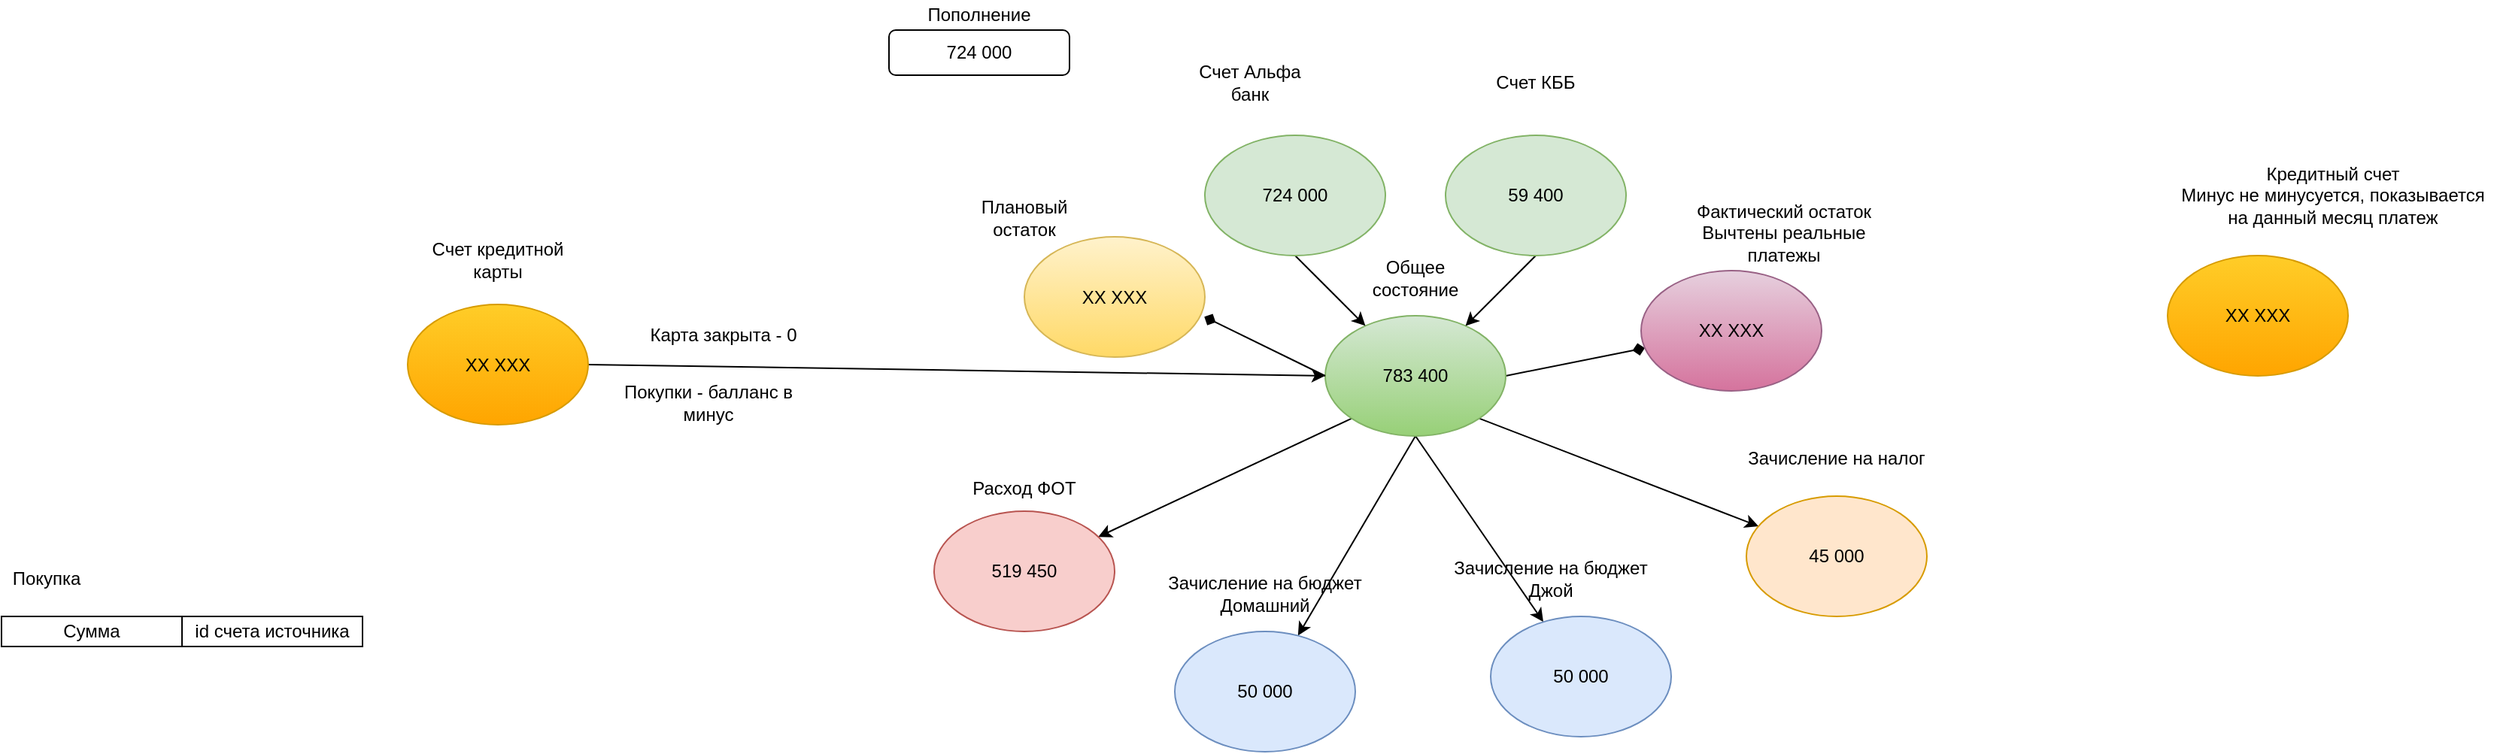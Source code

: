 <mxfile version="24.4.0" type="device" pages="6">
  <diagram id="iuZjRWpve-a5__vY8rwS" name="Page-5">
    <mxGraphModel dx="2908" dy="1920" grid="1" gridSize="10" guides="1" tooltips="1" connect="1" arrows="1" fold="1" page="1" pageScale="1" pageWidth="850" pageHeight="1100" math="0" shadow="0">
      <root>
        <mxCell id="0" />
        <mxCell id="1" parent="0" />
        <mxCell id="AP5XLw4XCCSd0lRuGmDQ-10" style="edgeStyle=none;rounded=0;orthogonalLoop=1;jettySize=auto;html=1;exitX=0;exitY=1;exitDx=0;exitDy=0;" parent="1" source="AP5XLw4XCCSd0lRuGmDQ-1" target="AP5XLw4XCCSd0lRuGmDQ-8" edge="1">
          <mxGeometry relative="1" as="geometry" />
        </mxCell>
        <mxCell id="AP5XLw4XCCSd0lRuGmDQ-11" style="edgeStyle=none;rounded=0;orthogonalLoop=1;jettySize=auto;html=1;exitX=1;exitY=1;exitDx=0;exitDy=0;" parent="1" source="AP5XLw4XCCSd0lRuGmDQ-1" target="AP5XLw4XCCSd0lRuGmDQ-6" edge="1">
          <mxGeometry relative="1" as="geometry" />
        </mxCell>
        <mxCell id="AP5XLw4XCCSd0lRuGmDQ-14" style="edgeStyle=none;rounded=0;orthogonalLoop=1;jettySize=auto;html=1;exitX=0.5;exitY=1;exitDx=0;exitDy=0;" parent="1" source="AP5XLw4XCCSd0lRuGmDQ-1" target="AP5XLw4XCCSd0lRuGmDQ-12" edge="1">
          <mxGeometry relative="1" as="geometry" />
        </mxCell>
        <mxCell id="6WJ-I_CSZ7K3Tz6eAal0-6" style="edgeStyle=none;rounded=0;orthogonalLoop=1;jettySize=auto;html=1;exitX=1;exitY=0.5;exitDx=0;exitDy=0;endArrow=diamond;endFill=1;" parent="1" source="AP5XLw4XCCSd0lRuGmDQ-1" target="6WJ-I_CSZ7K3Tz6eAal0-4" edge="1">
          <mxGeometry relative="1" as="geometry" />
        </mxCell>
        <mxCell id="6WJ-I_CSZ7K3Tz6eAal0-9" style="edgeStyle=none;rounded=0;orthogonalLoop=1;jettySize=auto;html=1;exitX=0.5;exitY=1;exitDx=0;exitDy=0;" parent="1" source="AP5XLw4XCCSd0lRuGmDQ-1" target="6WJ-I_CSZ7K3Tz6eAal0-7" edge="1">
          <mxGeometry relative="1" as="geometry" />
        </mxCell>
        <mxCell id="AP5XLw4XCCSd0lRuGmDQ-1" value="783 400" style="ellipse;whiteSpace=wrap;html=1;fillColor=#d5e8d4;strokeColor=#82b366;gradientColor=#97d077;" parent="1" vertex="1">
          <mxGeometry x="240" y="40" width="120" height="80" as="geometry" />
        </mxCell>
        <mxCell id="AP5XLw4XCCSd0lRuGmDQ-4" style="edgeStyle=none;rounded=0;orthogonalLoop=1;jettySize=auto;html=1;exitX=0.5;exitY=1;exitDx=0;exitDy=0;" parent="1" source="AP5XLw4XCCSd0lRuGmDQ-2" target="AP5XLw4XCCSd0lRuGmDQ-1" edge="1">
          <mxGeometry relative="1" as="geometry" />
        </mxCell>
        <mxCell id="AP5XLw4XCCSd0lRuGmDQ-2" value="724 000" style="ellipse;whiteSpace=wrap;html=1;fillColor=#d5e8d4;strokeColor=#82b366;" parent="1" vertex="1">
          <mxGeometry x="160" y="-80" width="120" height="80" as="geometry" />
        </mxCell>
        <mxCell id="AP5XLw4XCCSd0lRuGmDQ-5" style="edgeStyle=none;rounded=0;orthogonalLoop=1;jettySize=auto;html=1;exitX=0.5;exitY=1;exitDx=0;exitDy=0;" parent="1" source="AP5XLw4XCCSd0lRuGmDQ-3" target="AP5XLw4XCCSd0lRuGmDQ-1" edge="1">
          <mxGeometry relative="1" as="geometry" />
        </mxCell>
        <mxCell id="AP5XLw4XCCSd0lRuGmDQ-3" value="59 400" style="ellipse;whiteSpace=wrap;html=1;fillColor=#d5e8d4;strokeColor=#82b366;" parent="1" vertex="1">
          <mxGeometry x="320" y="-80" width="120" height="80" as="geometry" />
        </mxCell>
        <mxCell id="AP5XLw4XCCSd0lRuGmDQ-6" value="45 000" style="ellipse;whiteSpace=wrap;html=1;fillColor=#ffe6cc;strokeColor=#d79b00;" parent="1" vertex="1">
          <mxGeometry x="520" y="160" width="120" height="80" as="geometry" />
        </mxCell>
        <mxCell id="AP5XLw4XCCSd0lRuGmDQ-7" value="Зачисление на налог" style="text;html=1;align=center;verticalAlign=middle;whiteSpace=wrap;rounded=0;" parent="1" vertex="1">
          <mxGeometry x="510" y="120" width="140" height="30" as="geometry" />
        </mxCell>
        <mxCell id="AP5XLw4XCCSd0lRuGmDQ-8" value="519 450" style="ellipse;whiteSpace=wrap;html=1;fillColor=#f8cecc;strokeColor=#b85450;" parent="1" vertex="1">
          <mxGeometry x="-20" y="170" width="120" height="80" as="geometry" />
        </mxCell>
        <mxCell id="AP5XLw4XCCSd0lRuGmDQ-9" value="Расход ФОТ" style="text;html=1;align=center;verticalAlign=middle;whiteSpace=wrap;rounded=0;" parent="1" vertex="1">
          <mxGeometry x="-30" y="140" width="140" height="30" as="geometry" />
        </mxCell>
        <mxCell id="AP5XLw4XCCSd0lRuGmDQ-12" value="50 000" style="ellipse;whiteSpace=wrap;html=1;fillColor=#dae8fc;strokeColor=#6c8ebf;" parent="1" vertex="1">
          <mxGeometry x="140" y="250" width="120" height="80" as="geometry" />
        </mxCell>
        <mxCell id="AP5XLw4XCCSd0lRuGmDQ-13" value="Зачисление на бюджет Домашний" style="text;html=1;align=center;verticalAlign=middle;whiteSpace=wrap;rounded=0;" parent="1" vertex="1">
          <mxGeometry x="130" y="210" width="140" height="30" as="geometry" />
        </mxCell>
        <mxCell id="6WJ-I_CSZ7K3Tz6eAal0-1" value="XX XXX" style="ellipse;whiteSpace=wrap;html=1;fillColor=#fff2cc;strokeColor=#d6b656;gradientColor=#ffd966;" parent="1" vertex="1">
          <mxGeometry x="40" y="-12.5" width="120" height="80" as="geometry" />
        </mxCell>
        <mxCell id="6WJ-I_CSZ7K3Tz6eAal0-2" value="Плановый остаток" style="text;html=1;align=center;verticalAlign=middle;whiteSpace=wrap;rounded=0;" parent="1" vertex="1">
          <mxGeometry x="-10" y="-40" width="100" height="30" as="geometry" />
        </mxCell>
        <mxCell id="6WJ-I_CSZ7K3Tz6eAal0-3" style="edgeStyle=none;rounded=0;orthogonalLoop=1;jettySize=auto;html=1;exitX=0;exitY=0.5;exitDx=0;exitDy=0;entryX=0.997;entryY=0.665;entryDx=0;entryDy=0;entryPerimeter=0;endArrow=diamond;endFill=1;" parent="1" source="AP5XLw4XCCSd0lRuGmDQ-1" target="6WJ-I_CSZ7K3Tz6eAal0-1" edge="1">
          <mxGeometry relative="1" as="geometry" />
        </mxCell>
        <mxCell id="6WJ-I_CSZ7K3Tz6eAal0-4" value="XX XXX" style="ellipse;whiteSpace=wrap;html=1;fillColor=#e6d0de;strokeColor=#996185;gradientColor=#d5739d;" parent="1" vertex="1">
          <mxGeometry x="450" y="10" width="120" height="80" as="geometry" />
        </mxCell>
        <mxCell id="6WJ-I_CSZ7K3Tz6eAal0-5" value="Фактический остаток&lt;br&gt;Вычтены реальные платежы" style="text;html=1;align=center;verticalAlign=middle;whiteSpace=wrap;rounded=0;" parent="1" vertex="1">
          <mxGeometry x="470" y="-40" width="150" height="50" as="geometry" />
        </mxCell>
        <mxCell id="6WJ-I_CSZ7K3Tz6eAal0-7" value="50 000" style="ellipse;whiteSpace=wrap;html=1;fillColor=#dae8fc;strokeColor=#6c8ebf;" parent="1" vertex="1">
          <mxGeometry x="350" y="240" width="120" height="80" as="geometry" />
        </mxCell>
        <mxCell id="6WJ-I_CSZ7K3Tz6eAal0-8" value="Зачисление на бюджет Джой" style="text;html=1;align=center;verticalAlign=middle;whiteSpace=wrap;rounded=0;" parent="1" vertex="1">
          <mxGeometry x="320" y="200" width="140" height="30" as="geometry" />
        </mxCell>
        <mxCell id="6WJ-I_CSZ7K3Tz6eAal0-20" style="edgeStyle=none;rounded=0;orthogonalLoop=1;jettySize=auto;html=1;exitX=1;exitY=0.5;exitDx=0;exitDy=0;entryX=0;entryY=0.5;entryDx=0;entryDy=0;" parent="1" source="6WJ-I_CSZ7K3Tz6eAal0-10" target="AP5XLw4XCCSd0lRuGmDQ-1" edge="1">
          <mxGeometry relative="1" as="geometry" />
        </mxCell>
        <mxCell id="6WJ-I_CSZ7K3Tz6eAal0-10" value="ХХ ХХХ" style="ellipse;whiteSpace=wrap;html=1;fillColor=#ffcd28;strokeColor=#d79b00;gradientColor=#ffa500;" parent="1" vertex="1">
          <mxGeometry x="-370" y="32.5" width="120" height="80" as="geometry" />
        </mxCell>
        <mxCell id="6WJ-I_CSZ7K3Tz6eAal0-11" value="Счет кредитной карты" style="text;html=1;align=center;verticalAlign=middle;whiteSpace=wrap;rounded=0;" parent="1" vertex="1">
          <mxGeometry x="-360" y="-12.5" width="100" height="30" as="geometry" />
        </mxCell>
        <mxCell id="6WJ-I_CSZ7K3Tz6eAal0-12" value="Сумма" style="rounded=0;whiteSpace=wrap;html=1;" parent="1" vertex="1">
          <mxGeometry x="-640" y="240" width="120" height="20" as="geometry" />
        </mxCell>
        <mxCell id="6WJ-I_CSZ7K3Tz6eAal0-13" value="Покупка" style="text;html=1;align=center;verticalAlign=middle;whiteSpace=wrap;rounded=0;" parent="1" vertex="1">
          <mxGeometry x="-640" y="200" width="60" height="30" as="geometry" />
        </mxCell>
        <mxCell id="6WJ-I_CSZ7K3Tz6eAal0-14" value="id счета источника" style="rounded=0;whiteSpace=wrap;html=1;" parent="1" vertex="1">
          <mxGeometry x="-520" y="240" width="120" height="20" as="geometry" />
        </mxCell>
        <mxCell id="6WJ-I_CSZ7K3Tz6eAal0-15" value="Счет Альфа банк" style="text;html=1;align=center;verticalAlign=middle;whiteSpace=wrap;rounded=0;" parent="1" vertex="1">
          <mxGeometry x="150" y="-130" width="80" height="30" as="geometry" />
        </mxCell>
        <mxCell id="6WJ-I_CSZ7K3Tz6eAal0-16" value="Счет КББ" style="text;html=1;align=center;verticalAlign=middle;whiteSpace=wrap;rounded=0;" parent="1" vertex="1">
          <mxGeometry x="340" y="-130" width="80" height="30" as="geometry" />
        </mxCell>
        <mxCell id="6WJ-I_CSZ7K3Tz6eAal0-17" value="724 000" style="rounded=1;whiteSpace=wrap;html=1;" parent="1" vertex="1">
          <mxGeometry x="-50" y="-150" width="120" height="30" as="geometry" />
        </mxCell>
        <mxCell id="6WJ-I_CSZ7K3Tz6eAal0-18" value="Пополнение" style="text;html=1;align=center;verticalAlign=middle;whiteSpace=wrap;rounded=0;" parent="1" vertex="1">
          <mxGeometry x="-50" y="-170" width="120" height="20" as="geometry" />
        </mxCell>
        <mxCell id="6WJ-I_CSZ7K3Tz6eAal0-21" value="Общее состояние" style="text;html=1;align=center;verticalAlign=middle;whiteSpace=wrap;rounded=0;" parent="1" vertex="1">
          <mxGeometry x="270" width="60" height="30" as="geometry" />
        </mxCell>
        <mxCell id="6WJ-I_CSZ7K3Tz6eAal0-22" value="Карта закрыта - 0" style="text;html=1;align=center;verticalAlign=middle;whiteSpace=wrap;rounded=0;" parent="1" vertex="1">
          <mxGeometry x="-220" y="37.5" width="120" height="30" as="geometry" />
        </mxCell>
        <mxCell id="6WJ-I_CSZ7K3Tz6eAal0-23" value="Покупки - балланс в минус" style="text;html=1;align=center;verticalAlign=middle;whiteSpace=wrap;rounded=0;" parent="1" vertex="1">
          <mxGeometry x="-230" y="82.5" width="120" height="30" as="geometry" />
        </mxCell>
        <mxCell id="6WJ-I_CSZ7K3Tz6eAal0-24" value="ХХ ХХХ" style="ellipse;whiteSpace=wrap;html=1;fillColor=#ffcd28;strokeColor=#d79b00;gradientColor=#ffa500;" parent="1" vertex="1">
          <mxGeometry x="800" width="120" height="80" as="geometry" />
        </mxCell>
        <mxCell id="6WJ-I_CSZ7K3Tz6eAal0-25" value="Кредитный счет&lt;br&gt;Минус не минусуется, показывается на данный месяц платеж" style="text;html=1;align=center;verticalAlign=middle;whiteSpace=wrap;rounded=0;" parent="1" vertex="1">
          <mxGeometry x="800" y="-55" width="220" height="30" as="geometry" />
        </mxCell>
      </root>
    </mxGraphModel>
  </diagram>
  <diagram id="m3cieyyXN4CQOUxPBQ2-" name="Page-2">
    <mxGraphModel dx="2074" dy="836" grid="1" gridSize="10" guides="1" tooltips="1" connect="1" arrows="1" fold="1" page="1" pageScale="1" pageWidth="850" pageHeight="1100" math="0" shadow="0">
      <root>
        <mxCell id="0" />
        <mxCell id="1" parent="0" />
        <mxCell id="Swn6fYovaJaSS6tm9x0M-3" value="Движение" style="edgeStyle=none;rounded=0;orthogonalLoop=1;jettySize=auto;html=1;exitX=1;exitY=0.5;exitDx=0;exitDy=0;" parent="1" source="Swn6fYovaJaSS6tm9x0M-1" target="Swn6fYovaJaSS6tm9x0M-2" edge="1">
          <mxGeometry relative="1" as="geometry" />
        </mxCell>
        <mxCell id="Swn6fYovaJaSS6tm9x0M-1" value="Счет" style="rounded=0;whiteSpace=wrap;html=1;fontSize=22;" parent="1" vertex="1">
          <mxGeometry x="80" y="80" width="120" height="80" as="geometry" />
        </mxCell>
        <mxCell id="Swn6fYovaJaSS6tm9x0M-2" value="Бюджет" style="rounded=0;whiteSpace=wrap;html=1;fontSize=22;" parent="1" vertex="1">
          <mxGeometry x="400" y="80" width="120" height="80" as="geometry" />
        </mxCell>
        <mxCell id="Swn6fYovaJaSS6tm9x0M-6" style="edgeStyle=none;rounded=0;orthogonalLoop=1;jettySize=auto;html=1;exitX=0;exitY=0.5;exitDx=0;exitDy=0;entryX=1;entryY=0.5;entryDx=0;entryDy=0;" parent="1" source="Swn6fYovaJaSS6tm9x0M-4" target="Swn6fYovaJaSS6tm9x0M-5" edge="1">
          <mxGeometry relative="1" as="geometry" />
        </mxCell>
        <mxCell id="Swn6fYovaJaSS6tm9x0M-8" style="edgeStyle=none;rounded=0;orthogonalLoop=1;jettySize=auto;html=1;exitX=0.5;exitY=0;exitDx=0;exitDy=0;" parent="1" source="Swn6fYovaJaSS6tm9x0M-4" target="Swn6fYovaJaSS6tm9x0M-7" edge="1">
          <mxGeometry relative="1" as="geometry" />
        </mxCell>
        <mxCell id="Swn6fYovaJaSS6tm9x0M-4" value="Расход" style="rounded=0;whiteSpace=wrap;html=1;fontSize=22;" parent="1" vertex="1">
          <mxGeometry x="320" y="440" width="120" height="80" as="geometry" />
        </mxCell>
        <mxCell id="Swn6fYovaJaSS6tm9x0M-5" value="Счет" style="rounded=0;whiteSpace=wrap;html=1;fontSize=22;" parent="1" vertex="1">
          <mxGeometry x="80" y="280" width="120" height="80" as="geometry" />
        </mxCell>
        <mxCell id="Swn6fYovaJaSS6tm9x0M-7" value="Бюджет" style="rounded=0;whiteSpace=wrap;html=1;fontSize=22;" parent="1" vertex="1">
          <mxGeometry x="360" y="280" width="120" height="80" as="geometry" />
        </mxCell>
        <mxCell id="38abc-FPtMceBV46bopI-1" value="Плановое перемещение;&lt;div&gt;не реализованое&lt;/div&gt;" style="text;html=1;align=center;verticalAlign=middle;whiteSpace=wrap;rounded=0;fontSize=22;" parent="1" vertex="1">
          <mxGeometry x="580" y="80" width="200" height="75" as="geometry" />
        </mxCell>
        <mxCell id="38abc-FPtMceBV46bopI-2" value="Реальный расход" style="text;html=1;align=center;verticalAlign=middle;whiteSpace=wrap;rounded=0;fontSize=22;" parent="1" vertex="1">
          <mxGeometry x="600" y="320" width="200" height="75" as="geometry" />
        </mxCell>
      </root>
    </mxGraphModel>
  </diagram>
  <diagram id="Uqr3h_WOEsZo6Dbe5WrB" name="Страницы">
    <mxGraphModel dx="2963" dy="1194" grid="1" gridSize="10" guides="1" tooltips="1" connect="1" arrows="1" fold="1" page="1" pageScale="1" pageWidth="850" pageHeight="1100" math="0" shadow="0">
      <root>
        <mxCell id="0" />
        <mxCell id="1" parent="0" />
      </root>
    </mxGraphModel>
  </diagram>
  <diagram id="beQNFERqDCvBRCaADxz8" name="Page-4">
    <mxGraphModel dx="4140" dy="984" grid="1" gridSize="10" guides="1" tooltips="1" connect="1" arrows="1" fold="1" page="1" pageScale="1" pageWidth="850" pageHeight="1100" math="0" shadow="0">
      <root>
        <mxCell id="0" />
        <mxCell id="1" parent="0" />
        <mxCell id="48mFRqe5ACZ61hXAWXZH-1" value="Счет Тинькофф" style="rounded=0;whiteSpace=wrap;html=1;fontSize=22;" vertex="1" parent="1">
          <mxGeometry x="80" y="80" width="120" height="80" as="geometry" />
        </mxCell>
        <mxCell id="48mFRqe5ACZ61hXAWXZH-2" value="Счет Альфа" style="rounded=0;whiteSpace=wrap;html=1;fontSize=22;" vertex="1" parent="1">
          <mxGeometry x="280" y="80" width="120" height="80" as="geometry" />
        </mxCell>
        <mxCell id="48mFRqe5ACZ61hXAWXZH-3" value="Счет КББ" style="rounded=0;whiteSpace=wrap;html=1;fontSize=22;" vertex="1" parent="1">
          <mxGeometry x="960" y="80" width="120" height="80" as="geometry" />
        </mxCell>
        <mxCell id="48mFRqe5ACZ61hXAWXZH-4" value="Счет Альфа кред" style="rounded=0;whiteSpace=wrap;html=1;fontSize=22;" vertex="1" parent="1">
          <mxGeometry x="560" y="80" width="120" height="80" as="geometry" />
        </mxCell>
        <mxCell id="48mFRqe5ACZ61hXAWXZH-5" style="edgeStyle=none;rounded=0;orthogonalLoop=1;jettySize=auto;html=1;exitX=0.5;exitY=0;exitDx=0;exitDy=0;" edge="1" parent="1" source="48mFRqe5ACZ61hXAWXZH-6" target="48mFRqe5ACZ61hXAWXZH-4">
          <mxGeometry relative="1" as="geometry" />
        </mxCell>
        <mxCell id="48mFRqe5ACZ61hXAWXZH-6" value="Первоначальное состояние - долг" style="rounded=0;whiteSpace=wrap;html=1;fontSize=22;" vertex="1" parent="1">
          <mxGeometry x="560" y="200" width="160" height="90" as="geometry" />
        </mxCell>
        <mxCell id="48mFRqe5ACZ61hXAWXZH-7" style="edgeStyle=none;rounded=0;orthogonalLoop=1;jettySize=auto;html=1;exitX=0.5;exitY=0;exitDx=0;exitDy=0;" edge="1" parent="1" source="48mFRqe5ACZ61hXAWXZH-8" target="48mFRqe5ACZ61hXAWXZH-6">
          <mxGeometry relative="1" as="geometry" />
        </mxCell>
        <mxCell id="48mFRqe5ACZ61hXAWXZH-8" value="Расход" style="swimlane;fontSize=22;startSize=40;" vertex="1" parent="1">
          <mxGeometry x="590" y="350" width="200" height="140" as="geometry" />
        </mxCell>
        <mxCell id="48mFRqe5ACZ61hXAWXZH-9" value="167 000" style="text;html=1;align=center;verticalAlign=middle;resizable=0;points=[];autosize=1;strokeColor=none;fillColor=none;fontSize=22;" vertex="1" parent="48mFRqe5ACZ61hXAWXZH-8">
          <mxGeometry x="50" y="70" width="100" height="40" as="geometry" />
        </mxCell>
        <mxCell id="48mFRqe5ACZ61hXAWXZH-10" style="edgeStyle=none;rounded=0;orthogonalLoop=1;jettySize=auto;html=1;exitX=0.5;exitY=0;exitDx=0;exitDy=0;entryX=0.5;entryY=1;entryDx=0;entryDy=0;" edge="1" parent="1" source="48mFRqe5ACZ61hXAWXZH-12" target="48mFRqe5ACZ61hXAWXZH-1">
          <mxGeometry relative="1" as="geometry" />
        </mxCell>
        <mxCell id="48mFRqe5ACZ61hXAWXZH-11" style="edgeStyle=none;rounded=0;orthogonalLoop=1;jettySize=auto;html=1;exitX=0.75;exitY=0;exitDx=0;exitDy=0;" edge="1" parent="1" source="48mFRqe5ACZ61hXAWXZH-12" target="48mFRqe5ACZ61hXAWXZH-4">
          <mxGeometry relative="1" as="geometry" />
        </mxCell>
        <mxCell id="48mFRqe5ACZ61hXAWXZH-12" value="Таблица расходов" style="rounded=0;whiteSpace=wrap;html=1;fontSize=22;" vertex="1" parent="1">
          <mxGeometry x="-40" y="400" width="120" height="80" as="geometry" />
        </mxCell>
        <mxCell id="48mFRqe5ACZ61hXAWXZH-13" style="edgeStyle=none;rounded=0;orthogonalLoop=1;jettySize=auto;html=1;exitX=0.5;exitY=0;exitDx=0;exitDy=0;entryX=0.25;entryY=1;entryDx=0;entryDy=0;" edge="1" parent="1" source="48mFRqe5ACZ61hXAWXZH-15" target="48mFRqe5ACZ61hXAWXZH-1">
          <mxGeometry relative="1" as="geometry" />
        </mxCell>
        <mxCell id="48mFRqe5ACZ61hXAWXZH-14" style="edgeStyle=none;rounded=0;orthogonalLoop=1;jettySize=auto;html=1;exitX=1;exitY=0;exitDx=0;exitDy=0;" edge="1" parent="1" source="48mFRqe5ACZ61hXAWXZH-15" target="48mFRqe5ACZ61hXAWXZH-4">
          <mxGeometry relative="1" as="geometry" />
        </mxCell>
        <mxCell id="48mFRqe5ACZ61hXAWXZH-15" value="Таблица поступлений" style="rounded=0;whiteSpace=wrap;html=1;fontSize=22;" vertex="1" parent="1">
          <mxGeometry x="-320" y="400" width="120" height="80" as="geometry" />
        </mxCell>
        <mxCell id="48mFRqe5ACZ61hXAWXZH-16" style="edgeStyle=none;rounded=0;orthogonalLoop=1;jettySize=auto;html=1;exitX=0;exitY=0.5;exitDx=0;exitDy=0;" edge="1" parent="1" source="48mFRqe5ACZ61hXAWXZH-17" target="48mFRqe5ACZ61hXAWXZH-22">
          <mxGeometry relative="1" as="geometry" />
        </mxCell>
        <mxCell id="48mFRqe5ACZ61hXAWXZH-17" value="Пункт расхода" style="rounded=0;whiteSpace=wrap;html=1;fontSize=22;" vertex="1" parent="1">
          <mxGeometry x="40" y="600" width="480" height="40" as="geometry" />
        </mxCell>
        <mxCell id="48mFRqe5ACZ61hXAWXZH-18" value="Сумма" style="rounded=0;whiteSpace=wrap;html=1;fontSize=22;" vertex="1" parent="1">
          <mxGeometry x="40" y="640" width="160" height="40" as="geometry" />
        </mxCell>
        <mxCell id="48mFRqe5ACZ61hXAWXZH-19" value="Кол-во" style="rounded=0;whiteSpace=wrap;html=1;fontSize=22;" vertex="1" parent="1">
          <mxGeometry x="200" y="640" width="160" height="40" as="geometry" />
        </mxCell>
        <mxCell id="48mFRqe5ACZ61hXAWXZH-20" value="Бюджет" style="rounded=0;whiteSpace=wrap;html=1;fontSize=22;" vertex="1" parent="1">
          <mxGeometry x="360" y="640" width="160" height="40" as="geometry" />
        </mxCell>
        <mxCell id="48mFRqe5ACZ61hXAWXZH-21" value="Тег" style="rounded=0;whiteSpace=wrap;html=1;fontSize=22;" vertex="1" parent="1">
          <mxGeometry x="40" y="680" width="160" height="40" as="geometry" />
        </mxCell>
        <mxCell id="48mFRqe5ACZ61hXAWXZH-22" value="Пункт склада" style="rounded=0;whiteSpace=wrap;html=1;fontSize=22;" vertex="1" parent="1">
          <mxGeometry x="-560" y="600" width="480" height="40" as="geometry" />
        </mxCell>
        <mxCell id="Tujew8NbAEpGjBcN4ZmD-1" value="Нужно просто чтобы при создании покупки копировались раздел товара (категория),&amp;nbsp;" style="rounded=0;whiteSpace=wrap;html=1;fontSize=22;" vertex="1" parent="1">
          <mxGeometry x="640" y="600" width="480" height="120" as="geometry" />
        </mxCell>
        <mxCell id="Tujew8NbAEpGjBcN4ZmD-2" value="Покупка" style="rounded=0;whiteSpace=wrap;html=1;fontSize=22;" vertex="1" parent="1">
          <mxGeometry x="80" y="1040" width="280" height="40" as="geometry" />
        </mxCell>
        <mxCell id="Tujew8NbAEpGjBcN4ZmD-3" value="Бюджет" style="rounded=0;whiteSpace=wrap;html=1;fontSize=22;" vertex="1" parent="1">
          <mxGeometry x="-40" y="880" width="160" height="80" as="geometry" />
        </mxCell>
        <mxCell id="Tujew8NbAEpGjBcN4ZmD-4" value="Счет" style="rounded=0;whiteSpace=wrap;html=1;fontSize=22;" vertex="1" parent="1">
          <mxGeometry x="160" y="880" width="160" height="80" as="geometry" />
        </mxCell>
        <mxCell id="Tujew8NbAEpGjBcN4ZmD-7" style="edgeStyle=none;rounded=0;orthogonalLoop=1;jettySize=auto;html=1;exitX=1;exitY=0.5;exitDx=0;exitDy=0;entryX=0;entryY=0.5;entryDx=0;entryDy=0;" edge="1" parent="1" source="Tujew8NbAEpGjBcN4ZmD-5" target="Tujew8NbAEpGjBcN4ZmD-6">
          <mxGeometry relative="1" as="geometry" />
        </mxCell>
        <mxCell id="Tujew8NbAEpGjBcN4ZmD-5" value="Тег" style="rounded=0;whiteSpace=wrap;html=1;fontSize=22;" vertex="1" parent="1">
          <mxGeometry x="360" y="880" width="160" height="80" as="geometry" />
        </mxCell>
        <mxCell id="Tujew8NbAEpGjBcN4ZmD-8" style="edgeStyle=none;rounded=0;orthogonalLoop=1;jettySize=auto;html=1;exitX=0;exitY=0.75;exitDx=0;exitDy=0;entryX=1;entryY=0.75;entryDx=0;entryDy=0;" edge="1" parent="1" source="Tujew8NbAEpGjBcN4ZmD-6" target="Tujew8NbAEpGjBcN4ZmD-5">
          <mxGeometry relative="1" as="geometry" />
        </mxCell>
        <mxCell id="Tujew8NbAEpGjBcN4ZmD-6" value="Слой?" style="rounded=0;whiteSpace=wrap;html=1;fontSize=22;" vertex="1" parent="1">
          <mxGeometry x="560" y="880" width="160" height="80" as="geometry" />
        </mxCell>
        <mxCell id="Tujew8NbAEpGjBcN4ZmD-9" value="Балланс общий" style="rounded=0;whiteSpace=wrap;html=1;fontSize=22;fillColor=#f8cecc;strokeColor=#b85450;" vertex="1" parent="1">
          <mxGeometry x="-720" y="920" width="160" height="80" as="geometry" />
        </mxCell>
        <mxCell id="Tujew8NbAEpGjBcN4ZmD-10" value="Расходы по разделам" style="rounded=0;whiteSpace=wrap;html=1;fontSize=22;fillColor=#f8cecc;strokeColor=#b85450;" vertex="1" parent="1">
          <mxGeometry x="-520" y="920" width="160" height="80" as="geometry" />
        </mxCell>
        <mxCell id="Tujew8NbAEpGjBcN4ZmD-11" value="Главные функции приложения" style="text;html=1;align=center;verticalAlign=middle;whiteSpace=wrap;rounded=0;fontSize=22;fillColor=none;strokeColor=default;" vertex="1" parent="1">
          <mxGeometry x="-670" y="800" width="210" height="80" as="geometry" />
        </mxCell>
        <mxCell id="Tujew8NbAEpGjBcN4ZmD-13" value="План на месяц по бюджетам" style="rounded=0;whiteSpace=wrap;html=1;fontSize=22;fillColor=#f8cecc;strokeColor=#b85450;" vertex="1" parent="1">
          <mxGeometry x="-920" y="920" width="160" height="80" as="geometry" />
        </mxCell>
        <mxCell id="Tujew8NbAEpGjBcN4ZmD-14" value="Баллансы по счетам" style="rounded=0;whiteSpace=wrap;html=1;fontSize=22;fillColor=#f8cecc;strokeColor=#b85450;" vertex="1" parent="1">
          <mxGeometry x="-720" y="1040" width="160" height="80" as="geometry" />
        </mxCell>
      </root>
    </mxGraphModel>
  </diagram>
  <diagram id="UBnn_lEbnBTkArNRx1i7" name="Page-6">
    <mxGraphModel dx="2058" dy="1920" grid="1" gridSize="10" guides="1" tooltips="1" connect="1" arrows="1" fold="1" page="1" pageScale="1" pageWidth="850" pageHeight="1100" math="0" shadow="0">
      <root>
        <mxCell id="0" />
        <mxCell id="1" parent="0" />
        <mxCell id="MwmQkLalVGVqQwtz69n_-1" value="Работа: месяц" style="rounded=0;whiteSpace=wrap;html=1;fontSize=24;" parent="1" vertex="1">
          <mxGeometry x="160" y="40" width="160" height="80" as="geometry" />
        </mxCell>
        <mxCell id="MwmQkLalVGVqQwtz69n_-2" value="Работа: покос" style="rounded=0;whiteSpace=wrap;html=1;fontSize=24;" parent="1" vertex="1">
          <mxGeometry x="640" y="40" width="120" height="80" as="geometry" />
        </mxCell>
        <mxCell id="MwmQkLalVGVqQwtz69n_-3" value="Расходы" style="rounded=0;whiteSpace=wrap;html=1;fontSize=24;" parent="1" vertex="1">
          <mxGeometry x="520" y="160" width="120" height="80" as="geometry" />
        </mxCell>
        <mxCell id="MwmQkLalVGVqQwtz69n_-4" value="Доход" style="rounded=0;whiteSpace=wrap;html=1;fontSize=24;" parent="1" vertex="1">
          <mxGeometry x="760" y="160" width="120" height="80" as="geometry" />
        </mxCell>
        <mxCell id="MwmQkLalVGVqQwtz69n_-5" value="Как то можно универсальное что то сделать, что можно конструировать" style="rounded=0;whiteSpace=wrap;html=1;fontSize=24;" parent="1" vertex="1">
          <mxGeometry x="440" y="-280" width="280" height="120" as="geometry" />
        </mxCell>
        <mxCell id="MwmQkLalVGVqQwtz69n_-6" value="Суть одна: план, расход, доход" style="rounded=0;whiteSpace=wrap;html=1;fontSize=24;" parent="1" vertex="1">
          <mxGeometry x="760" y="-280" width="250" height="120" as="geometry" />
        </mxCell>
        <mxCell id="MwmQkLalVGVqQwtz69n_-7" value="Собрать модуль - ноду - шаблон" style="rounded=0;whiteSpace=wrap;html=1;fontSize=24;" parent="1" vertex="1">
          <mxGeometry x="1120" y="-280" width="250" height="120" as="geometry" />
        </mxCell>
      </root>
    </mxGraphModel>
  </diagram>
  <diagram id="ggIsDf_sbtxG35pJu3jJ" name="Page-7">
    <mxGraphModel dx="2026" dy="469" grid="1" gridSize="10" guides="1" tooltips="1" connect="1" arrows="1" fold="1" page="1" pageScale="1" pageWidth="850" pageHeight="1100" math="0" shadow="0">
      <root>
        <mxCell id="0" />
        <mxCell id="1" parent="0" />
        <mxCell id="so0tQ-49OO4C0e0UFdtU-16" style="rounded=0;orthogonalLoop=1;jettySize=auto;html=1;exitX=0.5;exitY=0;exitDx=0;exitDy=0;" edge="1" parent="1" source="so0tQ-49OO4C0e0UFdtU-1" target="so0tQ-49OO4C0e0UFdtU-15">
          <mxGeometry relative="1" as="geometry" />
        </mxCell>
        <mxCell id="so0tQ-49OO4C0e0UFdtU-1" value="Кажется узел &quot;бюджет&quot; это универсальная штука" style="rounded=0;whiteSpace=wrap;html=1;" vertex="1" parent="1">
          <mxGeometry x="280" y="220" width="120" height="60" as="geometry" />
        </mxCell>
        <mxCell id="so0tQ-49OO4C0e0UFdtU-2" value="Расходы" style="rounded=0;whiteSpace=wrap;html=1;" vertex="1" parent="1">
          <mxGeometry x="440" y="220" width="120" height="60" as="geometry" />
        </mxCell>
        <mxCell id="so0tQ-49OO4C0e0UFdtU-3" value="Поступления" style="rounded=0;whiteSpace=wrap;html=1;" vertex="1" parent="1">
          <mxGeometry x="440" y="300" width="120" height="60" as="geometry" />
        </mxCell>
        <mxCell id="so0tQ-49OO4C0e0UFdtU-4" value="Проект &quot;Выставка&quot;" style="rounded=0;whiteSpace=wrap;html=1;" vertex="1" parent="1">
          <mxGeometry x="120" y="360" width="120" height="60" as="geometry" />
        </mxCell>
        <mxCell id="so0tQ-49OO4C0e0UFdtU-5" value="Расходы виртуальные" style="rounded=0;whiteSpace=wrap;html=1;" vertex="1" parent="1">
          <mxGeometry x="-80" y="440" width="120" height="60" as="geometry" />
        </mxCell>
        <mxCell id="so0tQ-49OO4C0e0UFdtU-6" value="Хозтовары" style="rounded=0;whiteSpace=wrap;html=1;" vertex="1" parent="1">
          <mxGeometry x="-80" y="520" width="120" height="60" as="geometry" />
        </mxCell>
        <mxCell id="so0tQ-49OO4C0e0UFdtU-7" value="Оплата труда" style="rounded=0;whiteSpace=wrap;html=1;" vertex="1" parent="1">
          <mxGeometry x="-80" y="600" width="120" height="60" as="geometry" />
        </mxCell>
        <mxCell id="so0tQ-49OO4C0e0UFdtU-8" value="Оплата - поступление" style="rounded=0;whiteSpace=wrap;html=1;" vertex="1" parent="1">
          <mxGeometry x="240" y="440" width="120" height="60" as="geometry" />
        </mxCell>
        <mxCell id="so0tQ-49OO4C0e0UFdtU-9" value="Расходы реальные" style="rounded=0;whiteSpace=wrap;html=1;" vertex="1" parent="1">
          <mxGeometry x="80" y="440" width="120" height="60" as="geometry" />
        </mxCell>
        <mxCell id="so0tQ-49OO4C0e0UFdtU-10" value="Хозтовары" style="rounded=0;whiteSpace=wrap;html=1;" vertex="1" parent="1">
          <mxGeometry x="80" y="520" width="120" height="60" as="geometry" />
        </mxCell>
        <mxCell id="so0tQ-49OO4C0e0UFdtU-11" value="Оплата труда" style="rounded=0;whiteSpace=wrap;html=1;" vertex="1" parent="1">
          <mxGeometry x="80" y="600" width="120" height="60" as="geometry" />
        </mxCell>
        <mxCell id="so0tQ-49OO4C0e0UFdtU-13" style="rounded=0;orthogonalLoop=1;jettySize=auto;html=1;exitX=0.5;exitY=0;exitDx=0;exitDy=0;entryX=0.5;entryY=1;entryDx=0;entryDy=0;" edge="1" parent="1" source="so0tQ-49OO4C0e0UFdtU-12" target="so0tQ-49OO4C0e0UFdtU-5">
          <mxGeometry relative="1" as="geometry" />
        </mxCell>
        <mxCell id="so0tQ-49OO4C0e0UFdtU-12" value="Две отдельные таблицы" style="rounded=0;whiteSpace=wrap;html=1;" vertex="1" parent="1">
          <mxGeometry y="710" width="120" height="60" as="geometry" />
        </mxCell>
        <mxCell id="so0tQ-49OO4C0e0UFdtU-14" style="rounded=0;orthogonalLoop=1;jettySize=auto;html=1;exitX=0.5;exitY=0;exitDx=0;exitDy=0;entryX=0.332;entryY=0.993;entryDx=0;entryDy=0;entryPerimeter=0;" edge="1" parent="1" source="so0tQ-49OO4C0e0UFdtU-12" target="so0tQ-49OO4C0e0UFdtU-9">
          <mxGeometry relative="1" as="geometry" />
        </mxCell>
        <mxCell id="so0tQ-49OO4C0e0UFdtU-15" value="Нет - бюджет это бюджет, проект работы - это проект работы" style="rounded=0;whiteSpace=wrap;html=1;" vertex="1" parent="1">
          <mxGeometry x="340" y="80" width="120" height="60" as="geometry" />
        </mxCell>
      </root>
    </mxGraphModel>
  </diagram>
</mxfile>
